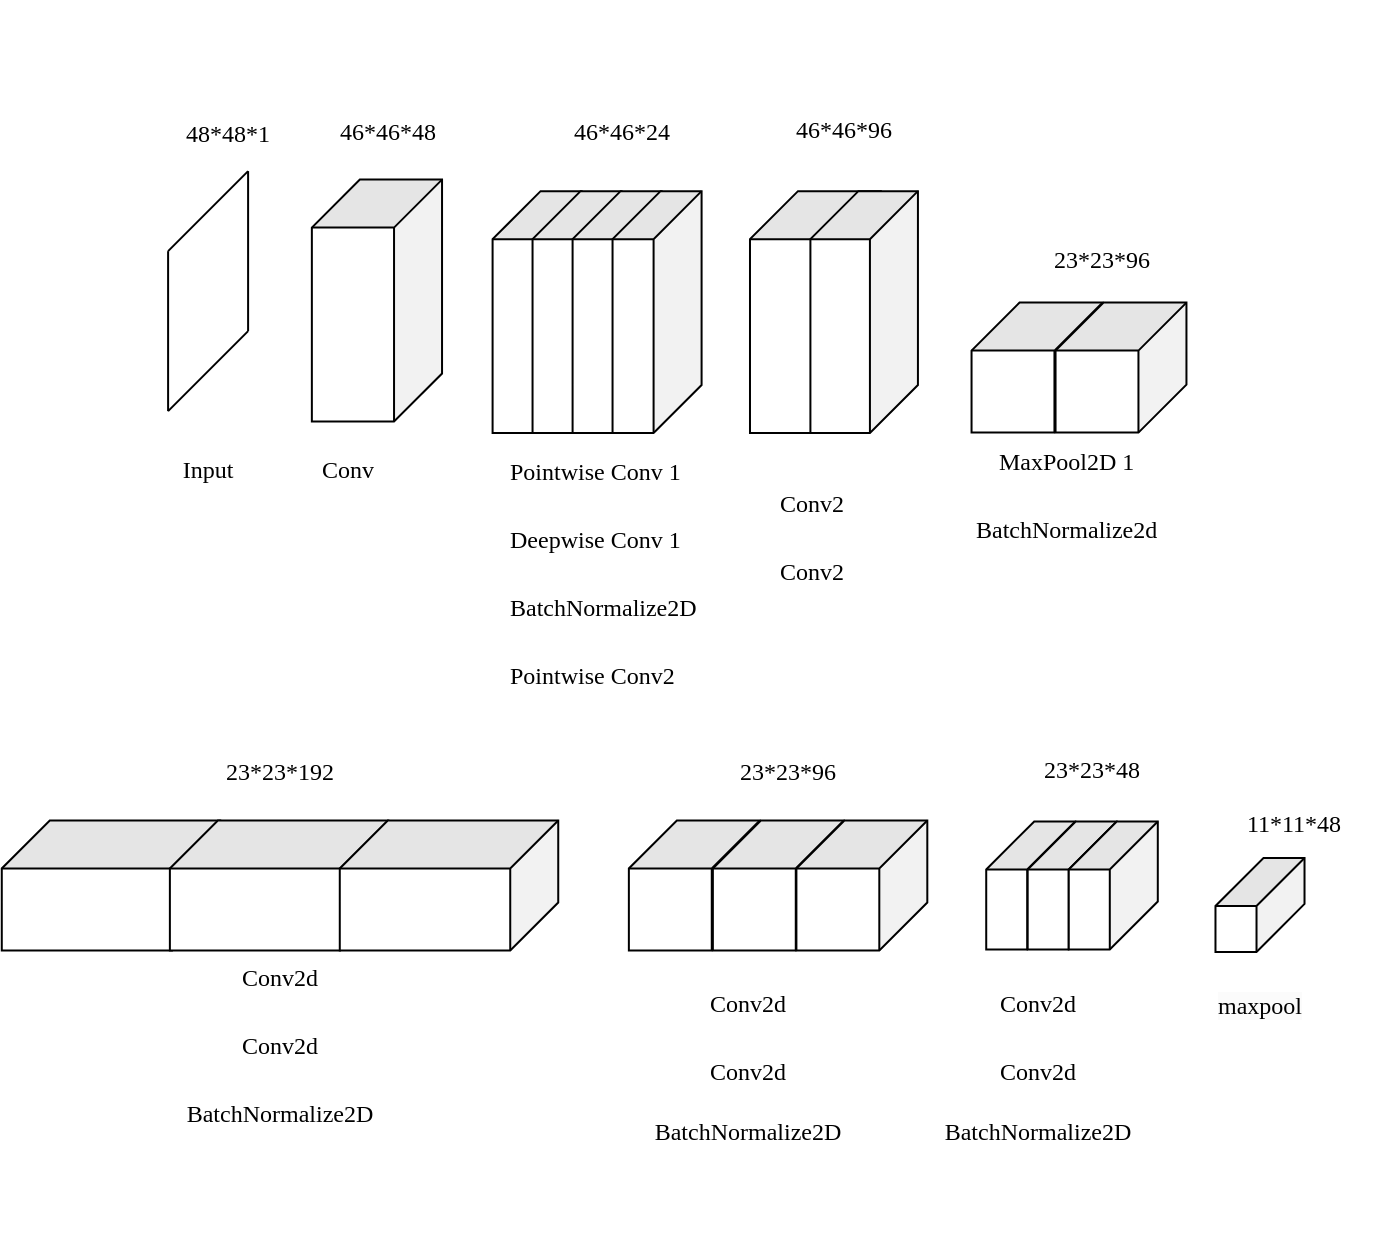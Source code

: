 <mxfile version="24.4.14" type="github">
  <diagram name="Page-1" id="ruQCSjTuEK-CR4j8ts8-">
    <mxGraphModel dx="1313" dy="569" grid="1" gridSize="10" guides="1" tooltips="1" connect="1" arrows="1" fold="1" page="1" pageScale="1" pageWidth="827" pageHeight="1169" math="0" shadow="0">
      <root>
        <mxCell id="0" />
        <mxCell id="1" parent="0" />
        <mxCell id="BOT6v-Y-nVdcMwbrMlGy-1" value="" style="endArrow=none;html=1;rounded=0;" parent="1" edge="1">
          <mxGeometry width="50" height="50" relative="1" as="geometry">
            <mxPoint x="249.05" y="250.57" as="sourcePoint" />
            <mxPoint x="289.05" y="210.57" as="targetPoint" />
          </mxGeometry>
        </mxCell>
        <mxCell id="BOT6v-Y-nVdcMwbrMlGy-2" value="" style="endArrow=none;html=1;rounded=0;" parent="1" edge="1">
          <mxGeometry width="50" height="50" relative="1" as="geometry">
            <mxPoint x="249.05" y="330.57" as="sourcePoint" />
            <mxPoint x="249.05" y="250.57" as="targetPoint" />
          </mxGeometry>
        </mxCell>
        <mxCell id="BOT6v-Y-nVdcMwbrMlGy-3" value="" style="endArrow=none;html=1;rounded=0;" parent="1" edge="1">
          <mxGeometry width="50" height="50" relative="1" as="geometry">
            <mxPoint x="249.05" y="330.57" as="sourcePoint" />
            <mxPoint x="289.05" y="290.57" as="targetPoint" />
          </mxGeometry>
        </mxCell>
        <mxCell id="BOT6v-Y-nVdcMwbrMlGy-4" value="" style="endArrow=none;html=1;rounded=0;" parent="1" edge="1">
          <mxGeometry width="50" height="50" relative="1" as="geometry">
            <mxPoint x="289.05" y="290.57" as="sourcePoint" />
            <mxPoint x="289.05" y="210.57" as="targetPoint" />
          </mxGeometry>
        </mxCell>
        <mxCell id="BOT6v-Y-nVdcMwbrMlGy-33" value="&lt;p style=&quot;font-family: &amp;quot;YAFdJllHsUM 0&amp;quot;, _fb_, auto; --fontSize: 16px; --lineHeight: 1.4; line-height: 22px;&quot; class=&quot;cvGsUA direction-ltr align-center para-style-body&quot;&gt;&lt;span style=&quot;background-color: initial;&quot;&gt;48*48*1&lt;/span&gt;&lt;br&gt;&lt;/p&gt;" style="text;html=1;align=center;verticalAlign=middle;whiteSpace=wrap;rounded=0;" parent="1" vertex="1">
          <mxGeometry x="249.05" y="160.57" width="60" height="60" as="geometry" />
        </mxCell>
        <mxCell id="BOT6v-Y-nVdcMwbrMlGy-35" value="&lt;p style=&quot;font-family: &amp;quot;YAFdJllHsUM 0&amp;quot;, _fb_, auto; --fontSize: 16px; --lineHeight: 1.4; line-height: 22px;&quot; class=&quot;cvGsUA direction-ltr align-center para-style-body&quot;&gt;&lt;span style=&quot;background-color: initial;&quot;&gt;46*46*48&lt;/span&gt;&lt;br&gt;&lt;/p&gt;" style="text;html=1;align=center;verticalAlign=middle;whiteSpace=wrap;rounded=0;" parent="1" vertex="1">
          <mxGeometry x="329.05" y="175.29" width="60" height="30" as="geometry" />
        </mxCell>
        <mxCell id="BOT6v-Y-nVdcMwbrMlGy-36" value="&lt;p class=&quot;cvGsUA direction-ltr align-center para-style-body&quot; style=&quot;color: rgb(0, 0, 0); font-family: &amp;quot;YAFdJllHsUM 0&amp;quot;, _fb_, auto; --fontSize: 16px; --lineHeight: 1.4; text-transform: none; line-height: 22px;&quot;&gt;&lt;span style=&quot;background-color: initial; white-space: pre;&quot;&gt;&#x9;&lt;/span&gt;&lt;span style=&quot;background-color: initial;&quot;&gt;46*46*24&lt;/span&gt;&lt;br&gt;&lt;/p&gt;" style="text;whiteSpace=wrap;html=1;" parent="1" vertex="1">
          <mxGeometry x="426" y="160.57" width="120" height="59.43" as="geometry" />
        </mxCell>
        <mxCell id="BOT6v-Y-nVdcMwbrMlGy-46" value="&lt;p style=&quot;font-family: &amp;quot;YAFdJllHsUM 0&amp;quot;, _fb_, auto; --fontSize: 16px; --lineHeight: 1.4; line-height: 22px;&quot; class=&quot;cvGsUA direction-ltr align-center para-style-body&quot;&gt;&lt;br&gt;&lt;/p&gt;" style="text;whiteSpace=wrap;html=1;" parent="1" vertex="1">
          <mxGeometry x="509.05" y="125.57" width="90" height="70" as="geometry" />
        </mxCell>
        <mxCell id="BOT6v-Y-nVdcMwbrMlGy-56" value="&lt;p style=&quot;font-family: &amp;quot;YAFdJllHsUM 0&amp;quot;, _fb_, auto; --fontSize: 16px; --lineHeight: 1.4; line-height: 22px;&quot; class=&quot;cvGsUA direction-ltr align-center para-style-body&quot;&gt;&lt;br&gt;&lt;/p&gt;" style="text;whiteSpace=wrap;html=1;" parent="1" vertex="1">
          <mxGeometry x="594.05" y="125.57" width="90" height="70" as="geometry" />
        </mxCell>
        <mxCell id="BOT6v-Y-nVdcMwbrMlGy-81" value="&lt;p class=&quot;cvGsUA direction-ltr align-center para-style-body&quot; style=&quot;text-align: center; color: rgb(0, 0, 0); font-family: &amp;quot;YAFdJllHsUM 0&amp;quot;, _fb_, auto; --fontSize: 16px; --lineHeight: 1.4; text-transform: none; line-height: 22px;&quot;&gt;&lt;br&gt;&lt;/p&gt;&lt;p class=&quot;cvGsUA direction-ltr align-center para-style-body&quot; style=&quot;text-align: center; color: rgb(0, 0, 0); font-family: &amp;quot;YAFdJllHsUM 0&amp;quot;, _fb_, auto; --fontSize: 16px; --lineHeight: 1.4; text-transform: none; line-height: 22px;&quot;&gt;&lt;span class=&quot;OYPEnA text-decoration-none text-strikethrough-none&quot; style=&quot;color: rgb(0, 0, 0); font-weight: 400; font-style: normal;&quot;&gt;46*46*96&lt;/span&gt;&lt;/p&gt;" style="text;whiteSpace=wrap;html=1;" parent="1" vertex="1">
          <mxGeometry x="561" y="125.57" width="80" height="80.42" as="geometry" />
        </mxCell>
        <mxCell id="BOT6v-Y-nVdcMwbrMlGy-118" value="&lt;p class=&quot;cvGsUA direction-ltr align-center para-style-body&quot; style=&quot;color: rgb(0, 0, 0); font-family: &amp;quot;YAFdJllHsUM 0&amp;quot;, _fb_, auto; --fontSize: 16px; --lineHeight: 1.4; text-transform: none; line-height: 22px;&quot;&gt;&lt;br&gt;&lt;/p&gt;&lt;p class=&quot;cvGsUA direction-ltr align-center para-style-body&quot; style=&quot;color: rgb(0, 0, 0); font-family: &amp;quot;YAFdJllHsUM 0&amp;quot;, _fb_, auto; --fontSize: 16px; --lineHeight: 1.4; text-transform: none; line-height: 22px;&quot;&gt;&lt;span class=&quot;OYPEnA text-decoration-none text-strikethrough-none&quot; style=&quot;color: rgb(0, 0, 0); font-weight: 400; font-style: normal;&quot;&gt;&lt;span style=&quot;white-space: pre;&quot;&gt;&#x9;&lt;/span&gt;23*23*96&lt;/span&gt;&lt;/p&gt;" style="text;whiteSpace=wrap;html=1;" parent="1" vertex="1">
          <mxGeometry x="665.5" y="190.57" width="120" height="100" as="geometry" />
        </mxCell>
        <mxCell id="i-L_4i1-_gD5fJflmv38-16" value="&lt;p class=&quot;cvGsUA direction-ltr align-center para-style-body&quot; style=&quot;color: rgb(0, 0, 0); font-family: &amp;quot;YAFdJllHsUM 0&amp;quot;, _fb_, auto; --fontSize: 16px; --lineHeight: 1.4; text-transform: none; line-height: 22px;&quot;&gt;&lt;br&gt;&lt;/p&gt;&lt;p class=&quot;cvGsUA direction-ltr align-center para-style-body&quot; style=&quot;color: rgb(0, 0, 0); font-family: &amp;quot;YAFdJllHsUM 0&amp;quot;, _fb_, auto; --fontSize: 16px; --lineHeight: 1.4; text-transform: none; line-height: 22px;&quot;&gt;&lt;span class=&quot;OYPEnA text-decoration-none text-strikethrough-none&quot; style=&quot;color: rgb(0, 0, 0); font-weight: 400; font-style: normal;&quot;&gt;23*23*192&lt;/span&gt;&lt;/p&gt;" style="text;whiteSpace=wrap;html=1;align=center;" parent="1" vertex="1">
          <mxGeometry x="260" y="447" width="90" height="100" as="geometry" />
        </mxCell>
        <mxCell id="hQGoK5evNUAvpz7l86rO-31" value="&lt;p class=&quot;cvGsUA direction-ltr align-center para-style-body&quot; style=&quot;color: rgb(0, 0, 0); font-family: &amp;quot;YAFdJllHsUM 0&amp;quot;, _fb_, auto; --fontSize: 16px; --lineHeight: 1.4; text-transform: none; line-height: 22px;&quot;&gt;&lt;br&gt;&lt;/p&gt;&lt;p class=&quot;cvGsUA direction-ltr align-center para-style-body&quot; style=&quot;color: rgb(0, 0, 0); font-family: &amp;quot;YAFdJllHsUM 0&amp;quot;, _fb_, auto; --fontSize: 16px; --lineHeight: 1.4; text-transform: none; line-height: 22px;&quot;&gt;&lt;span class=&quot;OYPEnA text-decoration-none text-strikethrough-none&quot; style=&quot;color: rgb(0, 0, 0); font-weight: 400; font-style: normal;&quot;&gt;23*23*96&lt;/span&gt;&lt;/p&gt;" style="text;whiteSpace=wrap;html=1;align=center;" parent="1" vertex="1">
          <mxGeometry x="519.05" y="447" width="80" height="100" as="geometry" />
        </mxCell>
        <mxCell id="hQGoK5evNUAvpz7l86rO-63" value="&lt;p class=&quot;cvGsUA direction-ltr align-center para-style-body&quot; style=&quot;color: rgb(0, 0, 0); font-family: &amp;quot;YAFdJllHsUM 0&amp;quot;, _fb_, auto; --fontSize: 16px; --lineHeight: 1.4; text-transform: none; line-height: 22px;&quot;&gt;&lt;span style=&quot;background-color: initial;&quot;&gt;23*23*48&lt;/span&gt;&lt;br&gt;&lt;/p&gt;" style="text;whiteSpace=wrap;html=1;align=center;" parent="1" vertex="1">
          <mxGeometry x="671" y="480" width="80" height="40" as="geometry" />
        </mxCell>
        <mxCell id="hQGoK5evNUAvpz7l86rO-83" value="&lt;p class=&quot;cvGsUA direction-ltr align-center para-style-body&quot; style=&quot;color: rgb(0, 0, 0); font-family: &amp;quot;YAFdJllHsUM 0&amp;quot;, _fb_, auto; --fontSize: 16px; --lineHeight: 1.4; text-transform: none; line-height: 22px;&quot;&gt;&lt;span style=&quot;background-color: initial;&quot;&gt;11*11*48&lt;/span&gt;&lt;br&gt;&lt;/p&gt;" style="text;whiteSpace=wrap;html=1;align=center;" parent="1" vertex="1">
          <mxGeometry x="771.5" y="507" width="80" height="40" as="geometry" />
        </mxCell>
        <mxCell id="3nOd5g_lh1NAbwsvEot6-1" value="&lt;p class=&quot;cvGsUA direction-ltr align-center para-style-body&quot; style=&quot;color: rgb(0, 0, 0); font-family: &amp;quot;YAFdJllHsUM 0&amp;quot;, _fb_, auto; --fontSize: 16px; --lineHeight: 1.4; text-transform: none; line-height: 22px;&quot;&gt;&lt;span class=&quot;OYPEnA text-decoration-none text-strikethrough-none&quot; style=&quot;color: rgb(0, 0, 0); font-weight: 400; font-style: normal;&quot;&gt;Pointwise Conv 1&lt;/span&gt;&lt;span class=&quot;OYPEnA text-decoration-none text-strikethrough-none white-space-prewrap&quot; style=&quot;color: rgb(0, 0, 0); font-weight: 400; font-style: normal;&quot;&gt; &lt;/span&gt;&lt;/p&gt;&lt;p class=&quot;cvGsUA direction-ltr align-center para-style-body&quot; style=&quot;color: rgb(0, 0, 0); font-family: &amp;quot;YAFdJllHsUM 0&amp;quot;, _fb_, auto; --fontSize: 16px; --lineHeight: 1.4; text-transform: none; line-height: 22px;&quot;&gt;&lt;span style=&quot;background-color: initial;&quot;&gt;Deepwise Conv 1&lt;/span&gt;&lt;/p&gt;&lt;p style=&quot;font-family: &amp;quot;YAFdJllHsUM 0&amp;quot;, _fb_, auto; --fontSize: 16px; --lineHeight: 1.4; line-height: 22px;&quot; class=&quot;cvGsUA direction-ltr align-center para-style-body&quot;&gt;&lt;span class=&quot;OYPEnA text-decoration-none text-strikethrough-none white-space-prewrap&quot;&gt;&lt;/span&gt;&lt;/p&gt;&lt;p style=&quot;font-family: &amp;quot;YAFdJllHsUM 0&amp;quot;, _fb_, auto; --fontSize: 16px; --lineHeight: 1.4; line-height: 22px;&quot; class=&quot;cvGsUA direction-ltr align-center para-style-body&quot;&gt;&lt;span class=&quot;OYPEnA text-decoration-none text-strikethrough-none&quot;&gt;BatchNormalize2D&lt;/span&gt;&lt;/p&gt;&lt;p style=&quot;font-family: &amp;quot;YAFdJllHsUM 0&amp;quot;, _fb_, auto; --fontSize: 16px; --lineHeight: 1.4; line-height: 22px;&quot; class=&quot;cvGsUA direction-ltr align-center para-style-body&quot;&gt;&lt;span style=&quot;text-align: center; background-color: initial;&quot;&gt;Pointwise Conv2&lt;/span&gt;&lt;/p&gt;" style="text;whiteSpace=wrap;html=1;" parent="1" vertex="1">
          <mxGeometry x="418.05" y="330.57" width="91" height="149.43" as="geometry" />
        </mxCell>
        <mxCell id="3nOd5g_lh1NAbwsvEot6-2" value="&lt;p style=&quot;font-family: &amp;quot;YAFdJllHsUM 0&amp;quot;, _fb_, auto; --fontSize: 16px; --lineHeight: 1.4; line-height: 22px;&quot; class=&quot;cvGsUA direction-ltr align-center para-style-body&quot;&gt;&lt;span class=&quot;OYPEnA text-decoration-none text-strikethrough-none&quot;&gt;Conv&lt;/span&gt;&lt;span class=&quot;OYPEnA text-decoration-none text-strikethrough-none white-space-prewrap&quot;&gt; &lt;/span&gt;&lt;/p&gt;&lt;p style=&quot;font-family: &amp;quot;YAFdJllHsUM 0&amp;quot;, _fb_, auto; --fontSize: 16px; --lineHeight: 1.4; line-height: 22px;&quot; class=&quot;cvGsUA direction-ltr align-center para-style-body&quot;&gt;&lt;br&gt;&lt;/p&gt;" style="text;html=1;align=center;verticalAlign=middle;whiteSpace=wrap;rounded=0;" parent="1" vertex="1">
          <mxGeometry x="309.05" y="360.57" width="60" height="30" as="geometry" />
        </mxCell>
        <mxCell id="3nOd5g_lh1NAbwsvEot6-3" value="&lt;p style=&quot;font-family: &amp;quot;YAFdJllHsUM 0&amp;quot;, _fb_, auto; --fontSize: 16px; --lineHeight: 1.4; line-height: 22px;&quot; class=&quot;cvGsUA direction-ltr align-center para-style-body&quot;&gt;Input&lt;/p&gt;&lt;p style=&quot;font-family: &amp;quot;YAFdJllHsUM 0&amp;quot;, _fb_, auto; --fontSize: 16px; --lineHeight: 1.4; line-height: 22px;&quot; class=&quot;cvGsUA direction-ltr align-center para-style-body&quot;&gt;&lt;br&gt;&lt;/p&gt;" style="text;html=1;align=center;verticalAlign=middle;whiteSpace=wrap;rounded=0;" parent="1" vertex="1">
          <mxGeometry x="239.05" y="335.57" width="60" height="80" as="geometry" />
        </mxCell>
        <mxCell id="3nOd5g_lh1NAbwsvEot6-5" value="&lt;p class=&quot;cvGsUA direction-ltr align-center para-style-body&quot; style=&quot;text-align: center; color: rgb(0, 0, 0); font-family: &amp;quot;YAFdJllHsUM 0&amp;quot;, _fb_, auto; --fontSize: 16px; --lineHeight: 1.4; text-transform: none; line-height: 22px;&quot;&gt;Conv2&lt;/p&gt;&lt;p class=&quot;cvGsUA direction-ltr align-center para-style-body&quot; style=&quot;text-align: center; color: rgb(0, 0, 0); font-family: &amp;quot;YAFdJllHsUM 0&amp;quot;, _fb_, auto; --fontSize: 16px; --lineHeight: 1.4; text-transform: none; line-height: 22px;&quot;&gt;Conv2&lt;/p&gt;" style="text;whiteSpace=wrap;html=1;" parent="1" vertex="1">
          <mxGeometry x="553.3" y="347" width="45.95" height="100" as="geometry" />
        </mxCell>
        <mxCell id="3nOd5g_lh1NAbwsvEot6-6" value="&lt;p class=&quot;cvGsUA direction-ltr align-center para-style-body&quot; style=&quot;text-align: center; color: rgb(0, 0, 0); font-family: &amp;quot;YAFdJllHsUM 0&amp;quot;, _fb_, auto; --fontSize: 16px; --lineHeight: 1.4; text-transform: none; line-height: 22px;&quot;&gt;&lt;span class=&quot;OYPEnA white-space-prewrap text-decoration-none text-strikethrough-none&quot; style=&quot;color: rgb(0, 0, 0); font-weight: 400; font-style: normal;&quot;&gt; &lt;/span&gt;&lt;span class=&quot;OYPEnA text-decoration-none text-strikethrough-none&quot; style=&quot;color: rgb(0, 0, 0); font-weight: 400; font-style: normal;&quot;&gt;MaxPool2D 1&lt;/span&gt;&lt;span class=&quot;OYPEnA text-decoration-none text-strikethrough-none white-space-prewrap&quot; style=&quot;color: rgb(0, 0, 0); font-weight: 400; font-style: normal;&quot;&gt; &lt;/span&gt;&lt;/p&gt;&lt;p class=&quot;cvGsUA direction-ltr align-center para-style-body&quot; style=&quot;text-align: center; color: rgb(0, 0, 0); font-family: &amp;quot;YAFdJllHsUM 0&amp;quot;, _fb_, auto; --fontSize: 16px; --lineHeight: 1.4; text-transform: none; line-height: 22px;&quot;&gt;&lt;span style=&quot;text-align: left;&quot;&gt;BatchNormalize2d&lt;/span&gt;&lt;br&gt;&lt;/p&gt;" style="text;whiteSpace=wrap;html=1;" parent="1" vertex="1">
          <mxGeometry x="651" y="325.57" width="100" height="100" as="geometry" />
        </mxCell>
        <mxCell id="3nOd5g_lh1NAbwsvEot6-7" value="&lt;p class=&quot;cvGsUA direction-ltr align-center para-style-body&quot; style=&quot;color: rgb(0, 0, 0); font-family: &amp;quot;YAFdJllHsUM 0&amp;quot;, _fb_, auto; --fontSize: 16px; --lineHeight: 1.4; text-transform: none; line-height: 22px;&quot;&gt;&lt;span class=&quot;OYPEnA text-decoration-none text-strikethrough-none&quot; style=&quot;color: rgb(0, 0, 0); font-weight: 400; font-style: normal;&quot;&gt;Conv2d&lt;/span&gt;&lt;/p&gt;&lt;p style=&quot;font-family: &amp;quot;YAFdJllHsUM 0&amp;quot;, _fb_, auto; --fontSize: 16px; --lineHeight: 1.4; line-height: 22px;&quot; class=&quot;cvGsUA direction-ltr align-center para-style-body&quot;&gt;&lt;span class=&quot;OYPEnA text-decoration-none text-strikethrough-none&quot;&gt;Conv2d&lt;/span&gt;&lt;/p&gt;&lt;div&gt;&lt;span class=&quot;OYPEnA text-decoration-none text-strikethrough-none&quot;&gt;&lt;p style=&quot;font-family: &amp;quot;YAFdJllHsUM 0&amp;quot;, _fb_, auto; --fontSize: 16px; --lineHeight: 1.4; line-height: 22px;&quot; class=&quot;cvGsUA direction-ltr align-center para-style-body&quot;&gt;&lt;span class=&quot;OYPEnA text-decoration-none text-strikethrough-none&quot;&gt;BatchNormalize2D&lt;/span&gt;&lt;span class=&quot;OYPEnA text-decoration-none text-strikethrough-none white-space-prewrap&quot;&gt;&lt;/span&gt;&lt;/p&gt;&lt;div&gt;&lt;span class=&quot;OYPEnA text-decoration-none text-strikethrough-none&quot;&gt;&lt;br&gt;&lt;/span&gt;&lt;/div&gt;&lt;/span&gt;&lt;/div&gt;" style="text;whiteSpace=wrap;html=1;align=center;" parent="1" vertex="1">
          <mxGeometry x="260" y="583.51" width="90" height="100" as="geometry" />
        </mxCell>
        <mxCell id="3nOd5g_lh1NAbwsvEot6-9" value="&lt;p class=&quot;cvGsUA direction-ltr align-center para-style-body&quot; style=&quot;color: rgb(0, 0, 0); font-family: &amp;quot;YAFdJllHsUM 0&amp;quot;, _fb_, auto; --fontSize: 16px; --lineHeight: 1.4; text-transform: none; line-height: 22px;&quot;&gt;&lt;span style=&quot;background-color: initial;&quot;&gt;Conv2d&lt;/span&gt;&lt;br&gt;&lt;/p&gt;&lt;p style=&quot;font-family: &amp;quot;YAFdJllHsUM 0&amp;quot;, _fb_, auto; --fontSize: 16px; --lineHeight: 1.4; line-height: 22px;&quot; class=&quot;cvGsUA direction-ltr align-center para-style-body&quot;&gt;&lt;span class=&quot;OYPEnA text-decoration-none text-strikethrough-none&quot;&gt;Conv2d&lt;/span&gt;&lt;/p&gt;&lt;div style=&quot;text-align: left;&quot;&gt;&lt;span class=&quot;OYPEnA text-decoration-none text-strikethrough-none&quot;&gt;&lt;span style=&quot;font-family: &amp;quot;YAFdJllHsUM 0&amp;quot;, _fb_, auto; text-align: center;&quot;&gt;BatchNormalize2D&lt;/span&gt;&lt;/span&gt;&lt;/div&gt;" style="text;whiteSpace=wrap;html=1;align=center;" parent="1" vertex="1">
          <mxGeometry x="484.05" y="597.14" width="110" height="139.49" as="geometry" />
        </mxCell>
        <mxCell id="3nOd5g_lh1NAbwsvEot6-10" value="&lt;p class=&quot;cvGsUA direction-ltr align-center para-style-body&quot; style=&quot;color: rgb(0, 0, 0); font-family: &amp;quot;YAFdJllHsUM 0&amp;quot;, _fb_, auto; --fontSize: 16px; --lineHeight: 1.4; text-transform: none; line-height: 22px;&quot;&gt;&lt;span class=&quot;OYPEnA text-decoration-none text-strikethrough-none&quot; style=&quot;color: rgb(0, 0, 0); font-weight: 400; font-style: normal;&quot;&gt;Conv2d&lt;/span&gt;&lt;/p&gt;&lt;p style=&quot;font-family: &amp;quot;YAFdJllHsUM 0&amp;quot;, _fb_, auto; --fontSize: 16px; --lineHeight: 1.4; line-height: 22px;&quot; class=&quot;cvGsUA direction-ltr align-center para-style-body&quot;&gt;&lt;span class=&quot;OYPEnA text-decoration-none text-strikethrough-none&quot;&gt;Conv2d&lt;/span&gt;&lt;/p&gt;&lt;div&gt;&lt;span class=&quot;OYPEnA text-decoration-none text-strikethrough-none&quot;&gt;&lt;span style=&quot;font-family: &amp;quot;YAFdJllHsUM 0&amp;quot;, _fb_, auto;&quot;&gt;BatchNormalize2D&lt;/span&gt;&lt;br&gt;&lt;/span&gt;&lt;/div&gt;" style="text;whiteSpace=wrap;html=1;align=center;" parent="1" vertex="1">
          <mxGeometry x="643.5" y="597.14" width="80" height="146.49" as="geometry" />
        </mxCell>
        <mxCell id="3nOd5g_lh1NAbwsvEot6-11" value="&lt;span style=&quot;color: rgb(0, 0, 0); font-family: &amp;quot;YAFdJllHsUM 0&amp;quot;, _fb_, auto; font-size: 12px; font-style: normal; font-variant-ligatures: normal; font-variant-caps: normal; font-weight: 400; letter-spacing: normal; orphans: 2; text-align: center; text-indent: 0px; text-transform: none; widows: 2; word-spacing: 0px; -webkit-text-stroke-width: 0px; white-space: normal; background-color: rgb(251, 251, 251); text-decoration-thickness: initial; text-decoration-style: initial; text-decoration-color: initial; display: inline !important; float: none;&quot;&gt;maxpool&lt;/span&gt;" style="text;whiteSpace=wrap;html=1;" parent="1" vertex="1">
          <mxGeometry x="771.5" y="613.51" width="80" height="40" as="geometry" />
        </mxCell>
        <mxCell id="S0WKR_HYoByIFqM8Vbne-5" value="" style="shape=cube;whiteSpace=wrap;html=1;boundedLbl=1;backgroundOutline=1;darkOpacity=0.05;darkOpacity2=0.1;size=24;rotation=90;" parent="1" vertex="1">
          <mxGeometry x="293" y="242.74" width="120.95" height="65.09" as="geometry" />
        </mxCell>
        <mxCell id="S0WKR_HYoByIFqM8Vbne-18" value="" style="group" parent="1" vertex="1" connectable="0">
          <mxGeometry x="411.295" y="220.565" width="104.5" height="120.955" as="geometry" />
        </mxCell>
        <mxCell id="S0WKR_HYoByIFqM8Vbne-12" value="" style="group" parent="S0WKR_HYoByIFqM8Vbne-18" vertex="1" connectable="0">
          <mxGeometry width="70.94" height="120.95" as="geometry" />
        </mxCell>
        <mxCell id="S0WKR_HYoByIFqM8Vbne-13" value="" style="shape=cube;whiteSpace=wrap;html=1;boundedLbl=1;backgroundOutline=1;darkOpacity=0.05;darkOpacity2=0.1;size=24;rotation=90;" parent="S0WKR_HYoByIFqM8Vbne-12" vertex="1">
          <mxGeometry x="-38.215" y="38.215" width="120.95" height="44.52" as="geometry" />
        </mxCell>
        <mxCell id="S0WKR_HYoByIFqM8Vbne-14" value="" style="shape=cube;whiteSpace=wrap;html=1;boundedLbl=1;backgroundOutline=1;darkOpacity=0.05;darkOpacity2=0.1;size=24;rotation=90;" parent="S0WKR_HYoByIFqM8Vbne-12" vertex="1">
          <mxGeometry x="-18.235" y="38.215" width="120.95" height="44.52" as="geometry" />
        </mxCell>
        <mxCell id="S0WKR_HYoByIFqM8Vbne-15" value="" style="group" parent="S0WKR_HYoByIFqM8Vbne-18" vertex="1" connectable="0">
          <mxGeometry x="40" width="64.5" height="120.955" as="geometry" />
        </mxCell>
        <mxCell id="S0WKR_HYoByIFqM8Vbne-16" value="" style="shape=cube;whiteSpace=wrap;html=1;boundedLbl=1;backgroundOutline=1;darkOpacity=0.05;darkOpacity2=0.1;size=24;rotation=90;" parent="S0WKR_HYoByIFqM8Vbne-15" vertex="1">
          <mxGeometry x="-38.215" y="38.215" width="120.95" height="44.52" as="geometry" />
        </mxCell>
        <mxCell id="S0WKR_HYoByIFqM8Vbne-17" value="" style="shape=cube;whiteSpace=wrap;html=1;boundedLbl=1;backgroundOutline=1;darkOpacity=0.05;darkOpacity2=0.1;size=24;rotation=90;" parent="S0WKR_HYoByIFqM8Vbne-15" vertex="1">
          <mxGeometry x="-18.235" y="38.215" width="120.95" height="44.52" as="geometry" />
        </mxCell>
        <mxCell id="S0WKR_HYoByIFqM8Vbne-39" value="" style="shape=cube;whiteSpace=wrap;html=1;boundedLbl=1;backgroundOutline=1;darkOpacity=0.05;darkOpacity2=0.1;size=24;rotation=90;movable=1;resizable=1;rotatable=1;deletable=1;editable=1;locked=0;connectable=1;" parent="1" vertex="1">
          <mxGeometry x="188.005" y="513.135" width="65" height="109.23" as="geometry" />
        </mxCell>
        <mxCell id="S0WKR_HYoByIFqM8Vbne-40" value="" style="shape=cube;whiteSpace=wrap;html=1;boundedLbl=1;backgroundOutline=1;darkOpacity=0.05;darkOpacity2=0.1;size=24;rotation=90;movable=1;resizable=1;rotatable=1;deletable=1;editable=1;locked=0;connectable=1;" parent="1" vertex="1">
          <mxGeometry x="272.055" y="513.125" width="65" height="109.23" as="geometry" />
        </mxCell>
        <mxCell id="S0WKR_HYoByIFqM8Vbne-41" value="" style="shape=cube;whiteSpace=wrap;html=1;boundedLbl=1;backgroundOutline=1;darkOpacity=0.05;darkOpacity2=0.1;size=24;rotation=90;movable=1;resizable=1;rotatable=1;deletable=1;editable=1;locked=0;connectable=1;" parent="1" vertex="1">
          <mxGeometry x="357.005" y="513.135" width="65" height="109.23" as="geometry" />
        </mxCell>
        <mxCell id="S0WKR_HYoByIFqM8Vbne-54" value="" style="group" parent="1" vertex="1" connectable="0">
          <mxGeometry x="479.435" y="535.235" width="149.22" height="65.02" as="geometry" />
        </mxCell>
        <mxCell id="S0WKR_HYoByIFqM8Vbne-49" value="" style="shape=cube;whiteSpace=wrap;html=1;boundedLbl=1;backgroundOutline=1;darkOpacity=0.05;darkOpacity2=0.1;size=24;rotation=90;movable=1;resizable=1;rotatable=1;deletable=1;editable=1;locked=0;connectable=1;" parent="S0WKR_HYoByIFqM8Vbne-54" vertex="1">
          <mxGeometry x="0.225" y="-0.225" width="65" height="65.45" as="geometry" />
        </mxCell>
        <mxCell id="S0WKR_HYoByIFqM8Vbne-50" value="" style="shape=cube;whiteSpace=wrap;html=1;boundedLbl=1;backgroundOutline=1;darkOpacity=0.05;darkOpacity2=0.1;size=24;rotation=90;movable=1;resizable=1;rotatable=1;deletable=1;editable=1;locked=0;connectable=1;" parent="S0WKR_HYoByIFqM8Vbne-54" vertex="1">
          <mxGeometry x="42.225" y="-0.205" width="65" height="65.45" as="geometry" />
        </mxCell>
        <mxCell id="S0WKR_HYoByIFqM8Vbne-53" value="" style="shape=cube;whiteSpace=wrap;html=1;boundedLbl=1;backgroundOutline=1;darkOpacity=0.05;darkOpacity2=0.1;size=24;rotation=90;movable=1;resizable=1;rotatable=1;deletable=1;editable=1;locked=0;connectable=1;" parent="S0WKR_HYoByIFqM8Vbne-54" vertex="1">
          <mxGeometry x="83.995" y="-0.205" width="65" height="65.45" as="geometry" />
        </mxCell>
        <mxCell id="S0WKR_HYoByIFqM8Vbne-61" value="" style="group" parent="1" vertex="1" connectable="0">
          <mxGeometry x="658.11" y="535.74" width="85.79" height="64" as="geometry" />
        </mxCell>
        <mxCell id="S0WKR_HYoByIFqM8Vbne-58" value="" style="shape=cube;whiteSpace=wrap;html=1;boundedLbl=1;backgroundOutline=1;darkOpacity=0.05;darkOpacity2=0.1;size=24;rotation=90;" parent="S0WKR_HYoByIFqM8Vbne-61" vertex="1">
          <mxGeometry x="-9.74" y="9.74" width="64" height="44.52" as="geometry" />
        </mxCell>
        <mxCell id="S0WKR_HYoByIFqM8Vbne-59" value="" style="shape=cube;whiteSpace=wrap;html=1;boundedLbl=1;backgroundOutline=1;darkOpacity=0.05;darkOpacity2=0.1;size=24;rotation=90;" parent="S0WKR_HYoByIFqM8Vbne-61" vertex="1">
          <mxGeometry x="10.99" y="9.74" width="64" height="44.52" as="geometry" />
        </mxCell>
        <mxCell id="S0WKR_HYoByIFqM8Vbne-60" value="" style="shape=cube;whiteSpace=wrap;html=1;boundedLbl=1;backgroundOutline=1;darkOpacity=0.05;darkOpacity2=0.1;size=24;rotation=90;" parent="S0WKR_HYoByIFqM8Vbne-61" vertex="1">
          <mxGeometry x="31.53" y="9.74" width="64" height="44.52" as="geometry" />
        </mxCell>
        <mxCell id="siV3AOHmvdRsLfM7ryJN-3" value="" style="shape=cube;whiteSpace=wrap;html=1;boundedLbl=1;backgroundOutline=1;darkOpacity=0.05;darkOpacity2=0.1;size=24;rotation=90;" parent="1" vertex="1">
          <mxGeometry x="771.5" y="555.22" width="47" height="44.52" as="geometry" />
        </mxCell>
        <mxCell id="38g2joW32eJ2IybOt_a_-3" value="" style="group" vertex="1" connectable="0" parent="1">
          <mxGeometry x="650.775" y="276.295" width="107.45" height="65" as="geometry" />
        </mxCell>
        <mxCell id="S0WKR_HYoByIFqM8Vbne-34" value="" style="shape=cube;whiteSpace=wrap;html=1;boundedLbl=1;backgroundOutline=1;darkOpacity=0.05;darkOpacity2=0.1;size=24;rotation=90;movable=1;resizable=1;rotatable=1;deletable=1;editable=1;locked=0;connectable=1;" parent="38g2joW32eJ2IybOt_a_-3" vertex="1">
          <mxGeometry x="0.225" y="-0.225" width="65" height="65.45" as="geometry" />
        </mxCell>
        <mxCell id="S0WKR_HYoByIFqM8Vbne-35" value="" style="shape=cube;whiteSpace=wrap;html=1;boundedLbl=1;backgroundOutline=1;darkOpacity=0.05;darkOpacity2=0.1;size=24;rotation=90;movable=1;resizable=1;rotatable=1;deletable=1;editable=1;locked=0;connectable=1;" parent="38g2joW32eJ2IybOt_a_-3" vertex="1">
          <mxGeometry x="42.225" y="-0.225" width="65" height="65.45" as="geometry" />
        </mxCell>
        <mxCell id="38g2joW32eJ2IybOt_a_-4" value="" style="group" vertex="1" connectable="0" parent="1">
          <mxGeometry x="539.995" y="220.565" width="83.97" height="120.95" as="geometry" />
        </mxCell>
        <mxCell id="S0WKR_HYoByIFqM8Vbne-32" value="" style="shape=cube;whiteSpace=wrap;html=1;boundedLbl=1;backgroundOutline=1;darkOpacity=0.05;darkOpacity2=0.1;size=24;rotation=90;" parent="38g2joW32eJ2IybOt_a_-4" vertex="1">
          <mxGeometry x="-27.75" y="27.75" width="120.95" height="65.45" as="geometry" />
        </mxCell>
        <mxCell id="S0WKR_HYoByIFqM8Vbne-33" value="" style="shape=cube;whiteSpace=wrap;html=1;boundedLbl=1;backgroundOutline=1;darkOpacity=0.05;darkOpacity2=0.1;size=24;rotation=90;" parent="38g2joW32eJ2IybOt_a_-4" vertex="1">
          <mxGeometry x="-3.385" y="33.595" width="120.95" height="53.76" as="geometry" />
        </mxCell>
      </root>
    </mxGraphModel>
  </diagram>
</mxfile>

